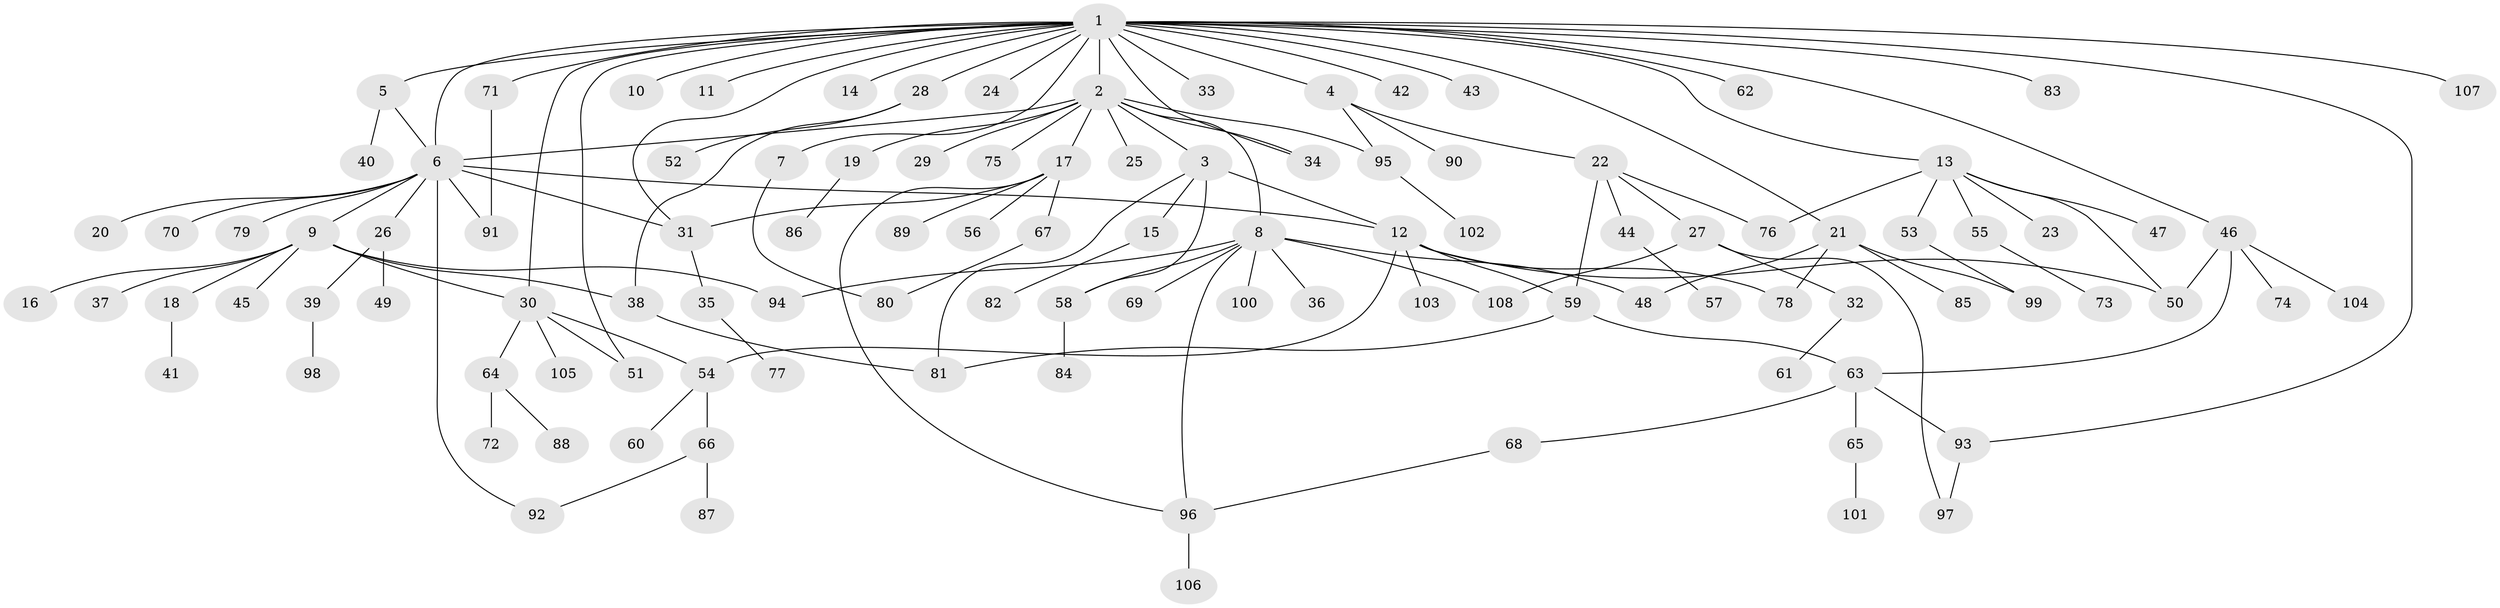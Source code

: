 // coarse degree distribution, {1: 0.3939393939393939, 5: 0.030303030303030304, 4: 0.06060606060606061, 8: 0.09090909090909091, 3: 0.09090909090909091, 7: 0.06060606060606061, 2: 0.15151515151515152, 6: 0.09090909090909091, 19: 0.030303030303030304}
// Generated by graph-tools (version 1.1) at 2025/36/03/04/25 23:36:44]
// undirected, 108 vertices, 138 edges
graph export_dot {
  node [color=gray90,style=filled];
  1;
  2;
  3;
  4;
  5;
  6;
  7;
  8;
  9;
  10;
  11;
  12;
  13;
  14;
  15;
  16;
  17;
  18;
  19;
  20;
  21;
  22;
  23;
  24;
  25;
  26;
  27;
  28;
  29;
  30;
  31;
  32;
  33;
  34;
  35;
  36;
  37;
  38;
  39;
  40;
  41;
  42;
  43;
  44;
  45;
  46;
  47;
  48;
  49;
  50;
  51;
  52;
  53;
  54;
  55;
  56;
  57;
  58;
  59;
  60;
  61;
  62;
  63;
  64;
  65;
  66;
  67;
  68;
  69;
  70;
  71;
  72;
  73;
  74;
  75;
  76;
  77;
  78;
  79;
  80;
  81;
  82;
  83;
  84;
  85;
  86;
  87;
  88;
  89;
  90;
  91;
  92;
  93;
  94;
  95;
  96;
  97;
  98;
  99;
  100;
  101;
  102;
  103;
  104;
  105;
  106;
  107;
  108;
  1 -- 2;
  1 -- 4;
  1 -- 5;
  1 -- 6;
  1 -- 7;
  1 -- 10;
  1 -- 11;
  1 -- 13;
  1 -- 14;
  1 -- 21;
  1 -- 24;
  1 -- 28;
  1 -- 30;
  1 -- 31;
  1 -- 33;
  1 -- 34;
  1 -- 42;
  1 -- 43;
  1 -- 46;
  1 -- 51;
  1 -- 62;
  1 -- 71;
  1 -- 83;
  1 -- 93;
  1 -- 107;
  2 -- 3;
  2 -- 6;
  2 -- 8;
  2 -- 17;
  2 -- 19;
  2 -- 25;
  2 -- 29;
  2 -- 34;
  2 -- 75;
  2 -- 95;
  3 -- 12;
  3 -- 15;
  3 -- 58;
  3 -- 81;
  4 -- 22;
  4 -- 90;
  4 -- 95;
  5 -- 6;
  5 -- 40;
  6 -- 9;
  6 -- 12;
  6 -- 20;
  6 -- 26;
  6 -- 31;
  6 -- 70;
  6 -- 79;
  6 -- 91;
  6 -- 92;
  7 -- 80;
  8 -- 36;
  8 -- 48;
  8 -- 58;
  8 -- 69;
  8 -- 94;
  8 -- 96;
  8 -- 100;
  8 -- 108;
  9 -- 16;
  9 -- 18;
  9 -- 30;
  9 -- 37;
  9 -- 38;
  9 -- 45;
  9 -- 94;
  12 -- 50;
  12 -- 54;
  12 -- 59;
  12 -- 78;
  12 -- 103;
  13 -- 23;
  13 -- 47;
  13 -- 50;
  13 -- 53;
  13 -- 55;
  13 -- 76;
  15 -- 82;
  17 -- 31;
  17 -- 56;
  17 -- 67;
  17 -- 89;
  17 -- 96;
  18 -- 41;
  19 -- 86;
  21 -- 48;
  21 -- 78;
  21 -- 85;
  21 -- 99;
  22 -- 27;
  22 -- 44;
  22 -- 59;
  22 -- 76;
  26 -- 39;
  26 -- 49;
  27 -- 32;
  27 -- 97;
  27 -- 108;
  28 -- 38;
  28 -- 52;
  30 -- 51;
  30 -- 54;
  30 -- 64;
  30 -- 105;
  31 -- 35;
  32 -- 61;
  35 -- 77;
  38 -- 81;
  39 -- 98;
  44 -- 57;
  46 -- 50;
  46 -- 63;
  46 -- 74;
  46 -- 104;
  53 -- 99;
  54 -- 60;
  54 -- 66;
  55 -- 73;
  58 -- 84;
  59 -- 63;
  59 -- 81;
  63 -- 65;
  63 -- 68;
  63 -- 93;
  64 -- 72;
  64 -- 88;
  65 -- 101;
  66 -- 87;
  66 -- 92;
  67 -- 80;
  68 -- 96;
  71 -- 91;
  93 -- 97;
  95 -- 102;
  96 -- 106;
}
